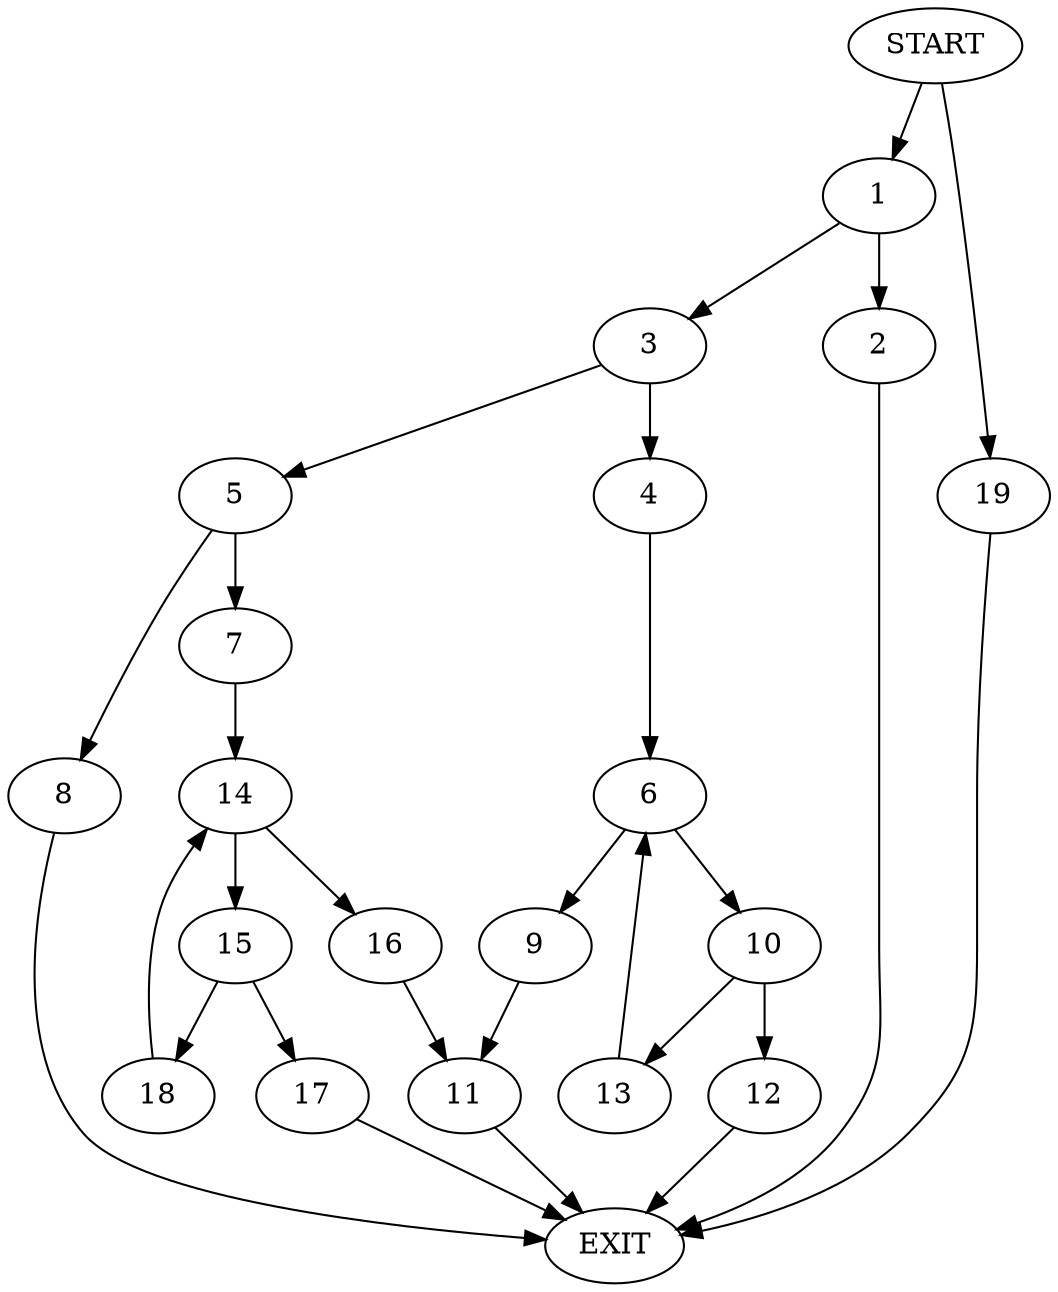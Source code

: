 digraph {
0 [label="START"]
20 [label="EXIT"]
0 -> 1
1 -> 2
1 -> 3
3 -> 4
3 -> 5
2 -> 20
4 -> 6
5 -> 7
5 -> 8
6 -> 9
6 -> 10
9 -> 11
10 -> 12
10 -> 13
13 -> 6
12 -> 20
11 -> 20
7 -> 14
8 -> 20
14 -> 15
14 -> 16
16 -> 11
15 -> 17
15 -> 18
17 -> 20
18 -> 14
0 -> 19
19 -> 20
}
